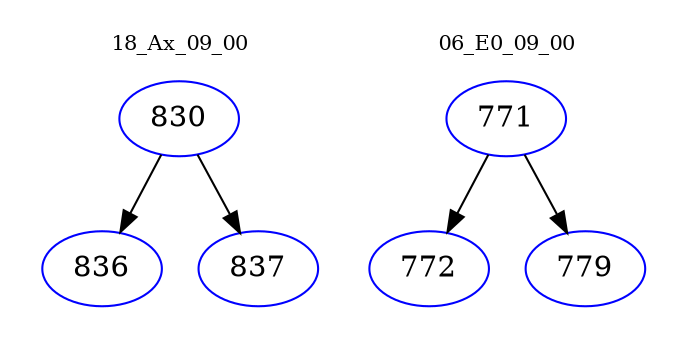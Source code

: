 digraph{
subgraph cluster_0 {
color = white
label = "18_Ax_09_00";
fontsize=10;
T0_830 [label="830", color="blue"]
T0_830 -> T0_836 [color="black"]
T0_836 [label="836", color="blue"]
T0_830 -> T0_837 [color="black"]
T0_837 [label="837", color="blue"]
}
subgraph cluster_1 {
color = white
label = "06_E0_09_00";
fontsize=10;
T1_771 [label="771", color="blue"]
T1_771 -> T1_772 [color="black"]
T1_772 [label="772", color="blue"]
T1_771 -> T1_779 [color="black"]
T1_779 [label="779", color="blue"]
}
}
